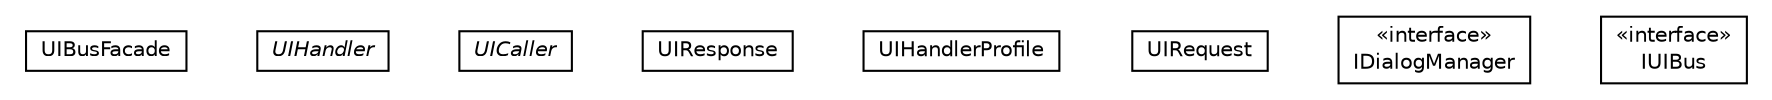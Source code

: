 #!/usr/local/bin/dot
#
# Class diagram 
# Generated by UMLGraph version R5_6-24-gf6e263 (http://www.umlgraph.org/)
#

digraph G {
	edge [fontname="Helvetica",fontsize=10,labelfontname="Helvetica",labelfontsize=10];
	node [fontname="Helvetica",fontsize=10,shape=plaintext];
	nodesep=0.25;
	ranksep=0.5;
	// org.universAAL.middleware.ui.UIBusFacade
	c216136 [label=<<table title="org.universAAL.middleware.ui.UIBusFacade" border="0" cellborder="1" cellspacing="0" cellpadding="2" port="p" href="./UIBusFacade.html">
		<tr><td><table border="0" cellspacing="0" cellpadding="1">
<tr><td align="center" balign="center"> UIBusFacade </td></tr>
		</table></td></tr>
		</table>>, URL="./UIBusFacade.html", fontname="Helvetica", fontcolor="black", fontsize=10.0];
	// org.universAAL.middleware.ui.UIHandler
	c216137 [label=<<table title="org.universAAL.middleware.ui.UIHandler" border="0" cellborder="1" cellspacing="0" cellpadding="2" port="p" href="./UIHandler.html">
		<tr><td><table border="0" cellspacing="0" cellpadding="1">
<tr><td align="center" balign="center"><font face="Helvetica-Oblique"> UIHandler </font></td></tr>
		</table></td></tr>
		</table>>, URL="./UIHandler.html", fontname="Helvetica", fontcolor="black", fontsize=10.0];
	// org.universAAL.middleware.ui.UICaller
	c216138 [label=<<table title="org.universAAL.middleware.ui.UICaller" border="0" cellborder="1" cellspacing="0" cellpadding="2" port="p" href="./UICaller.html">
		<tr><td><table border="0" cellspacing="0" cellpadding="1">
<tr><td align="center" balign="center"><font face="Helvetica-Oblique"> UICaller </font></td></tr>
		</table></td></tr>
		</table>>, URL="./UICaller.html", fontname="Helvetica", fontcolor="black", fontsize=10.0];
	// org.universAAL.middleware.ui.UIResponse
	c216139 [label=<<table title="org.universAAL.middleware.ui.UIResponse" border="0" cellborder="1" cellspacing="0" cellpadding="2" port="p" href="./UIResponse.html">
		<tr><td><table border="0" cellspacing="0" cellpadding="1">
<tr><td align="center" balign="center"> UIResponse </td></tr>
		</table></td></tr>
		</table>>, URL="./UIResponse.html", fontname="Helvetica", fontcolor="black", fontsize=10.0];
	// org.universAAL.middleware.ui.UIHandlerProfile
	c216140 [label=<<table title="org.universAAL.middleware.ui.UIHandlerProfile" border="0" cellborder="1" cellspacing="0" cellpadding="2" port="p" href="./UIHandlerProfile.html">
		<tr><td><table border="0" cellspacing="0" cellpadding="1">
<tr><td align="center" balign="center"> UIHandlerProfile </td></tr>
		</table></td></tr>
		</table>>, URL="./UIHandlerProfile.html", fontname="Helvetica", fontcolor="black", fontsize=10.0];
	// org.universAAL.middleware.ui.UIRequest
	c216141 [label=<<table title="org.universAAL.middleware.ui.UIRequest" border="0" cellborder="1" cellspacing="0" cellpadding="2" port="p" href="./UIRequest.html">
		<tr><td><table border="0" cellspacing="0" cellpadding="1">
<tr><td align="center" balign="center"> UIRequest </td></tr>
		</table></td></tr>
		</table>>, URL="./UIRequest.html", fontname="Helvetica", fontcolor="black", fontsize=10.0];
	// org.universAAL.middleware.ui.IDialogManager
	c216142 [label=<<table title="org.universAAL.middleware.ui.IDialogManager" border="0" cellborder="1" cellspacing="0" cellpadding="2" port="p" href="./IDialogManager.html">
		<tr><td><table border="0" cellspacing="0" cellpadding="1">
<tr><td align="center" balign="center"> &#171;interface&#187; </td></tr>
<tr><td align="center" balign="center"> IDialogManager </td></tr>
		</table></td></tr>
		</table>>, URL="./IDialogManager.html", fontname="Helvetica", fontcolor="black", fontsize=10.0];
	// org.universAAL.middleware.ui.IUIBus
	c216143 [label=<<table title="org.universAAL.middleware.ui.IUIBus" border="0" cellborder="1" cellspacing="0" cellpadding="2" port="p" href="./IUIBus.html">
		<tr><td><table border="0" cellspacing="0" cellpadding="1">
<tr><td align="center" balign="center"> &#171;interface&#187; </td></tr>
<tr><td align="center" balign="center"> IUIBus </td></tr>
		</table></td></tr>
		</table>>, URL="./IUIBus.html", fontname="Helvetica", fontcolor="black", fontsize=10.0];
}

